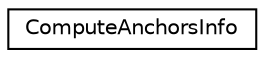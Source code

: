 digraph "Graphical Class Hierarchy"
{
 // LATEX_PDF_SIZE
  edge [fontname="Helvetica",fontsize="10",labelfontname="Helvetica",labelfontsize="10"];
  node [fontname="Helvetica",fontsize="10",shape=record];
  rankdir="LR";
  Node0 [label="ComputeAnchorsInfo",height=0.2,width=0.4,color="black", fillcolor="white", style="filled",URL="$classarm__compute_1_1_compute_anchors_info.xhtml",tooltip="ComputeAnchors information class."];
}
